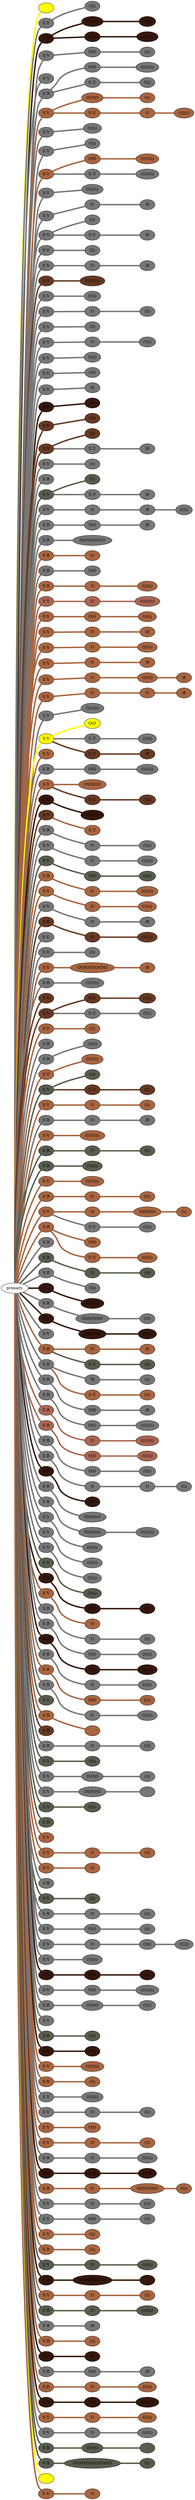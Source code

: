 graph {
 graph [rankdir=LR]
"primary" -- "K1" [penwidth=5,color=yellow]
"K1" [label=" ", style=filled, fillcolor=yellow]
"primary" -- "1" [penwidth=5,color="#777777"]
"1" [label="S V", style=filled, fillcolor="#777777"]
"1" -- "1:0" [penwidth=5,color="#777777"]
"1:0" [label="(\\\\\\)", style=filled, fillcolor="#777777"]
"primary" -- "2" [penwidth=5,color="#35170C"]
"2" [label="S V", style=filled, fillcolor="#35170C"]
"2" -- "2:0" [penwidth=5,color="#35170C"]
"2:0" [label="O\\O\\O", style=filled, fillcolor="#35170C"]
"2:0" -- "2:1" [penwidth=5,color="#35170C"]
"2:1" [label="(\\\\\\\\)", style=filled, fillcolor="#35170C"]
"2" -- "2s1" [penwidth=5,color="#35170C"]
"2s1" [label="S U", style=filled, fillcolor="#35170C"]
"2s1" -- "2s1:0" [penwidth=5,color="#35170C"]
"2s1:0" [label="(\\\\\\\\\\\\\\)", style=filled, fillcolor="#35170C"]
"primary" -- "3" [penwidth=5,color="#777777"]
"3" [label="S V", style=filled, fillcolor="#777777"]
"3" -- "3:0" [penwidth=5,color="#777777"]
"3:0" [label="O\\O", style=filled, fillcolor="#777777"]
"3:0" -- "3:1" [penwidth=5,color="#777777"]
"3:1" [label="(\\\\)", style=filled, fillcolor="#777777"]
"primary" -- "4" [penwidth=5,color="#777777"]
"4" [label="S V", style=filled, fillcolor="#777777"]
"primary" -- "5" [penwidth=5,color="#777777"]
"5" [label="S R", style=filled, fillcolor="#777777"]
"5" -- "5:0" [penwidth=5,color="#777777"]
"5:0" [label="O\\O", style=filled, fillcolor="#777777"]
"5:0" -- "5:1" [penwidth=5,color="#777777"]
"5:1" [label="(\\\\\\\\\\\\\\\\)", style=filled, fillcolor="#777777"]
"5" -- "5s1" [penwidth=5,color="#777777"]
"5s1" [label="S U", style=filled, fillcolor="#777777"]
"5s1" -- "5s1:0" [penwidth=5,color="#777777"]
"5s1:0" [label="(\\\\\\)", style=filled, fillcolor="#777777"]
"primary" -- "6" [penwidth=5,color="#A86540"]
"6" [label="S V", style=filled, fillcolor="#A86540"]
"6" -- "6:0" [penwidth=5,color="#A86540"]
"6:0" [label="O\\O\\O", style=filled, fillcolor="#A86540"]
"6:0" -- "6:1" [penwidth=5,color="#A86540"]
"6:1" [label="(\\\\)", style=filled, fillcolor="#A86540"]
"6" -- "6s1" [penwidth=5,color="#A86540"]
"6s1" [label="S U", style=filled, fillcolor="#A86540"]
"6s1" -- "6s1:0" [penwidth=5,color="#A86540"]
"6s1:0" [label="O", style=filled, fillcolor="#A86540"]
"6s1:0" -- "6s1:1" [penwidth=5,color="#A86540"]
"6s1:1" [label="(\\\\\\\\\\\\)", style=filled, fillcolor="#A86540"]
"primary" -- "7" [penwidth=5,color="#777777"]
"7" [label="S V", style=filled, fillcolor="#777777"]
"7" -- "7:0" [penwidth=5,color="#777777"]
"7:0" [label="(\\\\\\\\\\)", style=filled, fillcolor="#777777"]
"primary" -- "8" [penwidth=5,color="#777777"]
"8" [label="S V", style=filled, fillcolor="#777777"]
"8" -- "8:0" [penwidth=5,color="#777777"]
"8:0" [label="(\\\\\\)", style=filled, fillcolor="#777777"]
"primary" -- "9" [penwidth=5,color="#A86540"]
"9" [label="S V", style=filled, fillcolor="#A86540"]
"9" -- "9:0" [penwidth=5,color="#A86540"]
"9:0" [label="O\\O", style=filled, fillcolor="#A86540"]
"9:0" -- "9:1" [penwidth=5,color="#A86540"]
"9:1" [label="(\\\\\\\\\\\\\\\\)", style=filled, fillcolor="#A86540"]
"9" -- "9s1" [penwidth=5,color="#777777"]
"9s1" [label="S U", style=filled, fillcolor="#777777"]
"9s1" -- "9s1:0" [penwidth=5,color="#777777"]
"9s1:0" [label="(\\\\\\\\\\\\\\\\)", style=filled, fillcolor="#777777"]
"primary" -- "10" [penwidth=5,color="#777777"]
"10" [label="S V", style=filled, fillcolor="#777777"]
"10" -- "10:0" [penwidth=5,color="#777777"]
"10:0" [label="(\\\\\\\\\\\\\\)", style=filled, fillcolor="#777777"]
"primary" -- "11" [penwidth=5,color="#777777"]
"11" [label="S V", style=filled, fillcolor="#777777"]
"11" -- "11:0" [penwidth=5,color="#777777"]
"11:0" [label="O", style=filled, fillcolor="#777777"]
"11:0" -- "11:1" [penwidth=5,color="#777777"]
"11:1" [label="\\8", style=filled, fillcolor="#777777"]
"primary" -- "12" [penwidth=5,color="#777777"]
"12" [label="S V", style=filled, fillcolor="#777777"]
"12" -- "12:0" [penwidth=5,color="#777777"]
"12:0" [label="(\\\\)", style=filled, fillcolor="#777777"]
"12" -- "12s1" [penwidth=5,color="#777777"]
"12s1" [label="S U", style=filled, fillcolor="#777777"]
"12s1" -- "12s1:0" [penwidth=5,color="#777777"]
"12s1:0" [label="\\8", style=filled, fillcolor="#777777"]
"primary" -- "13" [penwidth=5,color="#777777"]
"13" [label="S V", style=filled, fillcolor="#777777"]
"13" -- "13:0" [penwidth=5,color="#777777"]
"13:0" [label="(\\\\)", style=filled, fillcolor="#777777"]
"primary" -- "14" [penwidth=5,color="#777777"]
"14" [label="S V", style=filled, fillcolor="#777777"]
"14" -- "14:0" [penwidth=5,color="#777777"]
"14:0" [label="O", style=filled, fillcolor="#777777"]
"14:0" -- "14:1" [penwidth=5,color="#777777"]
"14:1" [label="\\8", style=filled, fillcolor="#777777"]
"primary" -- "15" [penwidth=5,color="#673923"]
"15" [label="S V", style=filled, fillcolor="#673923"]
"15" -- "15:0" [penwidth=5,color="#673923"]
"15:0" [label="(\\\\\\\\\\\\\\\\\\)", style=filled, fillcolor="#673923"]
"primary" -- "16" [penwidth=5,color="#777777"]
"16" [label="S V", style=filled, fillcolor="#777777"]
"16" -- "16:0" [penwidth=5,color="#777777"]
"16:0" [label="(\\\\\\\\)", style=filled, fillcolor="#777777"]
"primary" -- "17" [penwidth=5,color="#777777"]
"17" [label="S V", style=filled, fillcolor="#777777"]
"17" -- "17:0" [penwidth=5,color="#777777"]
"17:0" [label="O", style=filled, fillcolor="#777777"]
"17:0" -- "17:1" [penwidth=5,color="#777777"]
"17:1" [label="(\\\\)", style=filled, fillcolor="#777777"]
"primary" -- "18" [penwidth=5,color="#777777"]
"18" [label="S V", style=filled, fillcolor="#777777"]
"18" -- "18:0" [penwidth=5,color="#777777"]
"18:0" [label="(\\\\)", style=filled, fillcolor="#777777"]
"primary" -- "19" [penwidth=5,color="#777777"]
"19" [label="S V", style=filled, fillcolor="#777777"]
"19" -- "19:0" [penwidth=5,color="#777777"]
"19:0" [label="O", style=filled, fillcolor="#777777"]
"19:0" -- "19:1" [penwidth=5,color="#777777"]
"19:1" [label="(\\\\\\\\)", style=filled, fillcolor="#777777"]
"primary" -- "20" [penwidth=5,color="#777777"]
"20" [label="S V", style=filled, fillcolor="#777777"]
"20" -- "20:0" [penwidth=5,color="#777777"]
"20:0" [label="(\\\\\\\\)", style=filled, fillcolor="#777777"]
"primary" -- "21" [penwidth=5,color="#777777"]
"21" [label="S V", style=filled, fillcolor="#777777"]
"21" -- "21:0" [penwidth=5,color="#777777"]
"21:0" [label="(\\\\\\)", style=filled, fillcolor="#777777"]
"primary" -- "22" [penwidth=5,color="#777777"]
"22" [label="S V", style=filled, fillcolor="#777777"]
"22" -- "22:0" [penwidth=5,color="#777777"]
"22:0" [label="/8", style=filled, fillcolor="#777777"]
"primary" -- "23" [penwidth=5,color="#35170C"]
"23" [label="S R", style=filled, fillcolor="#35170C"]
"23" -- "23:0" [penwidth=5,color="#35170C"]
"23:0" [label="O", style=filled, fillcolor="#35170C"]
"primary" -- "24" [penwidth=5,color="#673923"]
"24" [label="S V", style=filled, fillcolor="#673923"]
"24" -- "24:0" [penwidth=5,color="#673923"]
"24:0" [label="(\\\\\\)", style=filled, fillcolor="#673923"]
"primary" -- "25" [penwidth=5,color="#673923"]
"25" [label="S V", style=filled, fillcolor="#673923"]
"25" -- "25:0" [penwidth=5,color="#673923"]
"25:0" [label="(\\\\)", style=filled, fillcolor="#673923"]
"25" -- "25s1" [penwidth=5,color="#777777"]
"25s1" [label="S U", style=filled, fillcolor="#777777"]
"25s1" -- "25s1:0" [penwidth=5,color="#777777"]
"25s1:0" [label="\\8", style=filled, fillcolor="#777777"]
"primary" -- "26" [penwidth=5,color="#777777"]
"26" [label="S V", style=filled, fillcolor="#777777"]
"26" -- "26:0" [penwidth=5,color="#777777"]
"26:0" [label="(\\\\)", style=filled, fillcolor="#777777"]
"primary" -- "27" [penwidth=5,color="#777777"]
"27" [label="S R", style=filled, fillcolor="#777777"]
"primary" -- "28" [penwidth=5,color="#575E4E"]
"28" [label="S V", style=filled, fillcolor="#575E4E"]
"28" -- "28:0" [penwidth=5,color="#575E4E"]
"28:0" [label="(\\\\)", style=filled, fillcolor="#575E4E"]
"28" -- "28s1" [penwidth=5,color="#777777"]
"28s1" [label="S U", style=filled, fillcolor="#777777"]
"28s1" -- "28s1:0" [penwidth=5,color="#777777"]
"28s1:0" [label="\\8", style=filled, fillcolor="#777777"]
"primary" -- "29" [penwidth=5,color="#777777"]
"29" [label="S V", style=filled, fillcolor="#777777"]
"29" -- "29:0" [penwidth=5,color="#777777"]
"29:0" [label="O", style=filled, fillcolor="#777777"]
"29:0" -- "29:1" [penwidth=5,color="#777777"]
"29:1" [label="/8", style=filled, fillcolor="#777777"]
"29:1" -- "29:2" [penwidth=5,color="#777777"]
"29:2" [label="(\\\\\\\\)", style=filled, fillcolor="#777777"]
"primary" -- "30" [penwidth=5,color="#777777"]
"30" [label="S R", style=filled, fillcolor="#777777"]
"30" -- "30:0" [penwidth=5,color="#777777"]
"30:0" [label="O\\O", style=filled, fillcolor="#777777"]
"30:0" -- "30:1" [penwidth=5,color="#777777"]
"30:1" [label="/8", style=filled, fillcolor="#777777"]
"primary" -- "31" [penwidth=5,color="#777777"]
"31" [label="S R", style=filled, fillcolor="#777777"]
"31" -- "31:0" [penwidth=5,color="#777777"]
"31:0" [label="O\\O\\O\\O\\O\\O", style=filled, fillcolor="#777777"]
"primary" -- "32" [penwidth=5,color="#A86540"]
"32" [label="S R", style=filled, fillcolor="#A86540"]
"32" -- "32:0" [penwidth=5,color="#A86540"]
"32:0" [label="O", style=filled, fillcolor="#A86540"]
"primary" -- "33" [penwidth=5,color="#777777"]
"33" [label="S R", style=filled, fillcolor="#777777"]
"33" -- "33:0" [penwidth=5,color="#777777"]
"33:0" [label="O\\O", style=filled, fillcolor="#777777"]
"primary" -- "34" [penwidth=5,color="#A86540"]
"34" [label="S R", style=filled, fillcolor="#A86540"]
"34" -- "34:0" [penwidth=5,color="#A86540"]
"34:0" [label="O", style=filled, fillcolor="#A86540"]
"34:0" -- "34:1" [penwidth=5,color="#A86540"]
"34:1" [label="(\\\\\\\\\\\\)", style=filled, fillcolor="#A86540"]
"primary" -- "35" [penwidth=5,color="#AA6651"]
"35" [label="S V", style=filled, fillcolor="#AA6651"]
"35" -- "35:0" [penwidth=5,color="#AA6651"]
"35:0" [label="O", style=filled, fillcolor="#AA6651"]
"35:0" -- "35:1" [penwidth=5,color="#AA6651"]
"35:1" [label="(\\\\\\\\\\\\\\\\\\)", style=filled, fillcolor="#AA6651"]
"primary" -- "36" [penwidth=5,color="#A86540"]
"36" [label="S V", style=filled, fillcolor="#A86540"]
"36" -- "36:0" [penwidth=5,color="#A86540"]
"36:0" [label="O\\O", style=filled, fillcolor="#A86540"]
"36:0" -- "36:1" [penwidth=5,color="#A86540"]
"36:1" [label="(\\\\\\\\\\)", style=filled, fillcolor="#A86540"]
"primary" -- "37" [penwidth=5,color="#A86540"]
"37" [label="S V", style=filled, fillcolor="#A86540"]
"37" -- "37:0" [penwidth=5,color="#A86540"]
"37:0" [label="O", style=filled, fillcolor="#A86540"]
"37:0" -- "37:1" [penwidth=5,color="#A86540"]
"37:1" [label="\\8", style=filled, fillcolor="#A86540"]
"primary" -- "38" [penwidth=5,color="#A86540"]
"38" [label="S V", style=filled, fillcolor="#A86540"]
"38" -- "38:0" [penwidth=5,color="#A86540"]
"38:0" [label="O", style=filled, fillcolor="#A86540"]
"38:0" -- "38:1" [penwidth=5,color="#A86540"]
"38:1" [label="(\\\\\\\\\\\\)", style=filled, fillcolor="#A86540"]
"primary" -- "39" [penwidth=5,color="#A86540"]
"39" [label="S V", style=filled, fillcolor="#A86540"]
"39" -- "39:0" [penwidth=5,color="#A86540"]
"39:0" [label="O", style=filled, fillcolor="#A86540"]
"39:0" -- "39:1" [penwidth=5,color="#A86540"]
"39:1" [label="\\8", style=filled, fillcolor="#A86540"]
"primary" -- "40" [penwidth=5,color="#A86540"]
"40" [label="S V", style=filled, fillcolor="#A86540"]
"40" -- "40:0" [penwidth=5,color="#A86540"]
"40:0" [label="O", style=filled, fillcolor="#A86540"]
"40:0" -- "40:1" [penwidth=5,color="#A86540"]
"40:1" [label="(\\\\\\\\\\\\)", style=filled, fillcolor="#A86540"]
"40:1" -- "40:2" [penwidth=5,color="#A86540"]
"40:2" [label="\\8", style=filled, fillcolor="#A86540"]
"primary" -- "41" [penwidth=5,color="#A86540"]
"41" [label="S V", style=filled, fillcolor="#A86540"]
"41" -- "41:0" [penwidth=5,color="#A86540"]
"41:0" [label="O", style=filled, fillcolor="#A86540"]
"41:0" -- "41:1" [penwidth=5,color="#A86540"]
"41:1" [label="O", style=filled, fillcolor="#A86540"]
"41:1" -- "41:2" [penwidth=5,color="#A86540"]
"41:2" [label="\\8", style=filled, fillcolor="#A86540"]
"primary" -- "42" [penwidth=5,color="#777777"]
"42" [label="S V", style=filled, fillcolor="#777777"]
"42" -- "42:0" [penwidth=5,color="#777777"]
"42:0" [label="(\\\\\\\\\\\\\\\\)", style=filled, fillcolor="#777777"]
"primary" -- "43" [penwidth=5,color=yellow]
"43" [label="S V", style=filled, fillcolor=yellow]
"43" -- "43:0" [penwidth=5,color=yellow]
"43:0" [label="O\\O", style=filled, fillcolor=yellow]
"43" -- "43s1" [penwidth=5,color="#777777"]
"43s1" [label="S U", style=filled, fillcolor="#777777"]
"43s1" -- "43s1:0" [penwidth=5,color="#777777"]
"43s1:0" [label="(\\\\\\\\\\)", style=filled, fillcolor="#777777"]
"43" -- "43s2" [penwidth=5,color="#673923"]
"43s2" [label="S U", style=filled, fillcolor="#673923"]
"43s2" -- "43s2:0" [penwidth=5,color="#673923"]
"43s2:0" [label="/8", style=filled, fillcolor="#673923"]
"primary" -- "44" [penwidth=5,color="#A86540"]
"44" [label="S V", style=filled, fillcolor="#A86540"]
"primary" -- "45" [penwidth=5,color="#777777"]
"45" [label="S R", style=filled, fillcolor="#777777"]
"45" -- "45:0" [penwidth=5,color="#777777"]
"45:0" [label="O\\O", style=filled, fillcolor="#777777"]
"45:0" -- "45:1" [penwidth=5,color="#777777"]
"45:1" [label="(\\\\\\\\\\\\\\)", style=filled, fillcolor="#777777"]
"primary" -- "46" [penwidth=5,color="#A86540"]
"46" [label="S V", style=filled, fillcolor="#A86540"]
"46" -- "46:0" [penwidth=5,color="#A86540"]
"46:0" [label="O\\O\\O\\O", style=filled, fillcolor="#A86540"]
"46" -- "46s1" [penwidth=5,color="#673923"]
"46s1" [label="S U", style=filled, fillcolor="#673923"]
"46s1" -- "46s1:0" [penwidth=5,color="#673923"]
"46s1:0" [label="(\\\\\\\\)", style=filled, fillcolor="#673923"]
"primary" -- "47" [penwidth=5,color="#35170C"]
"47" [label="S V", style=filled, fillcolor="#35170C"]
"47" -- "47:0" [penwidth=5,color="#35170C"]
"47:0" [label="(\\\\\\\\\\\\\\\\)", style=filled, fillcolor="#35170C"]
"primary" -- "48" [penwidth=5,color="#673923"]
"48" [label="S V", style=filled, fillcolor="#673923"]
"48" -- "48s1" [penwidth=5,color="#A86540"]
"48s1" [label="S U", style=filled, fillcolor="#A86540"]
"primary" -- "49" [penwidth=5,color="#777777"]
"49" [label="S R", style=filled, fillcolor="#777777"]
"49" -- "49:0" [penwidth=5,color="#777777"]
"49:0" [label="O", style=filled, fillcolor="#777777"]
"49:0" -- "49:1" [penwidth=5,color="#777777"]
"49:1" [label="(\\\\\\\\)", style=filled, fillcolor="#777777"]
"primary" -- "50" [penwidth=5,color="#777777"]
"50" [label="S V", style=filled, fillcolor="#777777"]
"50" -- "50:0" [penwidth=5,color="#777777"]
"50:0" [label="O", style=filled, fillcolor="#777777"]
"50:0" -- "50:1" [penwidth=5,color="#777777"]
"50:1" [label="(\\\\\\\\\\\\)", style=filled, fillcolor="#777777"]
"primary" -- "51" [penwidth=5,color="#575E4E"]
"51" [label="S V", style=filled, fillcolor="#575E4E"]
"51" -- "51:0" [penwidth=5,color="#575E4E"]
"51:0" [label="O\\O", style=filled, fillcolor="#575E4E"]
"51:0" -- "51:1" [penwidth=5,color="#575E4E"]
"51:1" [label="(\\\\\\\\)", style=filled, fillcolor="#575E4E"]
"primary" -- "52" [penwidth=5,color="#A86540"]
"52" [label="S R", style=filled, fillcolor="#A86540"]
"52" -- "52:0" [penwidth=5,color="#A86540"]
"52:0" [label="O", style=filled, fillcolor="#A86540"]
"52:0" -- "52:1" [penwidth=5,color="#A86540"]
"52:1" [label="(\\\\\\\\\\\\\\)", style=filled, fillcolor="#A86540"]
"primary" -- "53" [penwidth=5,color="#A86540"]
"53" [label="S V", style=filled, fillcolor="#A86540"]
"53" -- "53:0" [penwidth=5,color="#A86540"]
"53:0" [label="O", style=filled, fillcolor="#A86540"]
"53:0" -- "53:1" [penwidth=5,color="#A86540"]
"53:1" [label="(\\\\\\\\\\)", style=filled, fillcolor="#A86540"]
"primary" -- "54" [penwidth=5,color="#777777"]
"54" [label="S V", style=filled, fillcolor="#777777"]
"54" -- "54:0" [penwidth=5,color="#777777"]
"54:0" [label="O", style=filled, fillcolor="#777777"]
"54:0" -- "54:1" [penwidth=5,color="#777777"]
"54:1" [label="/8", style=filled, fillcolor="#777777"]
"primary" -- "55" [penwidth=5,color="#673923"]
"55" [label="S R", style=filled, fillcolor="#673923"]
"55" -- "55:0" [penwidth=5,color="#673923"]
"55:0" [label="O", style=filled, fillcolor="#673923"]
"55:0" -- "55:1" [penwidth=5,color="#673923"]
"55:1" [label="(\\\\\\\\\\\\)", style=filled, fillcolor="#673923"]
"primary" -- "56" [penwidth=5,color="#777777"]
"56" [label="S U", style=filled, fillcolor="#777777"]
"primary" -- "57" [penwidth=5,color="#777777"]
"57" [label="S U", style=filled, fillcolor="#777777"]
"57" -- "57:0" [penwidth=5,color="#777777"]
"57:0" [label="(\\\\)", style=filled, fillcolor="#777777"]
"primary" -- "58" [penwidth=5,color="#A86540"]
"58" [label="S V", style=filled, fillcolor="#A86540"]
"58" -- "58:0" [penwidth=5,color="#A86540"]
"58:0" [label="O\\O\\O\\O\\O\\O\\O", style=filled, fillcolor="#A86540"]
"58:0" -- "58:1" [penwidth=5,color="#A86540"]
"58:1" [label="\\8", style=filled, fillcolor="#A86540"]
"primary" -- "59" [penwidth=5,color="#777777"]
"59" [label="S R", style=filled, fillcolor="#777777"]
"59" -- "59:0" [penwidth=5,color="#777777"]
"59:0" [label="(\\\\\\\\\\\\\\\\)", style=filled, fillcolor="#777777"]
"primary" -- "60" [penwidth=5,color="#673923"]
"60" [label="S V", style=filled, fillcolor="#673923"]
"primary" -- "61" [penwidth=5,color="#673923"]
"61" [label="S V", style=filled, fillcolor="#673923"]
"61" -- "61:0" [penwidth=5,color="#673923"]
"61:0" [label="O\\O", style=filled, fillcolor="#673923"]
"61:0" -- "61:1" [penwidth=5,color="#673923"]
"61:1" [label="(\\\\\\\\)", style=filled, fillcolor="#673923"]
"61" -- "61s1" [penwidth=5,color="#777777"]
"61s1" [label="S U", style=filled, fillcolor="#777777"]
"61s1" -- "61s1:0" [penwidth=5,color="#777777"]
"61s1:0" [label="(\\\\\\\\)", style=filled, fillcolor="#777777"]
"primary" -- "62" [penwidth=5,color="#A86540"]
"62" [label="S V", style=filled, fillcolor="#A86540"]
"62" -- "62:0" [penwidth=5,color="#A86540"]
"62:0" [label="(\\\\)", style=filled, fillcolor="#A86540"]
"primary" -- "63" [penwidth=5,color="#777777"]
"63" [label="S R", style=filled, fillcolor="#777777"]
"primary" -- "64" [penwidth=5,color="#777777"]
"64" [label="S R", style=filled, fillcolor="#777777"]
"64" -- "64:0" [penwidth=5,color="#777777"]
"64:0" [label="(\\\\\\\\\\)", style=filled, fillcolor="#777777"]
"primary" -- "65" [penwidth=5,color="#A86540"]
"65" [label="S V", style=filled, fillcolor="#A86540"]
"65" -- "65:0" [penwidth=5,color="#A86540"]
"65:0" [label="(\\\\\\\\\\\\\\)", style=filled, fillcolor="#A86540"]
"primary" -- "66" [penwidth=5,color="#575E4E"]
"66" [label="S V", style=filled, fillcolor="#575E4E"]
"66" -- "66:0" [penwidth=5,color="#575E4E"]
"66:0" [label="(\\\\\\)", style=filled, fillcolor="#575E4E"]
"66" -- "66s1" [penwidth=5,color="#673923"]
"66s1" [label="S U", style=filled, fillcolor="#673923"]
"66s1" -- "66s1:0" [penwidth=5,color="#673923"]
"66s1:0" [label="(\\\\)", style=filled, fillcolor="#673923"]
"primary" -- "67" [penwidth=5,color="#A86540"]
"67" [label="S V", style=filled, fillcolor="#A86540"]
"67" -- "67:0" [penwidth=5,color="#A86540"]
"67:0" [label="O", style=filled, fillcolor="#A86540"]
"67:0" -- "67:1" [penwidth=5,color="#A86540"]
"67:1" [label="(\\\\)", style=filled, fillcolor="#A86540"]
"primary" -- "68" [penwidth=5,color="#777777"]
"68" [label="S R", style=filled, fillcolor="#777777"]
"68" -- "68:0" [penwidth=5,color="#777777"]
"68:0" [label="O", style=filled, fillcolor="#777777"]
"68:0" -- "68:1" [penwidth=5,color="#777777"]
"68:1" [label="/8", style=filled, fillcolor="#777777"]
"primary" -- "69" [penwidth=5,color="#A86540"]
"69" [label="S V", style=filled, fillcolor="#A86540"]
"69" -- "69:0" [penwidth=5,color="#A86540"]
"69:0" [label="(\\\\\\\\\\\\\\\\\\)", style=filled, fillcolor="#A86540"]
"primary" -- "70" [penwidth=5,color="#575E4E"]
"70" [label="S R", style=filled, fillcolor="#575E4E"]
"70" -- "70:0" [penwidth=5,color="#575E4E"]
"70:0" [label="O", style=filled, fillcolor="#575E4E"]
"70:0" -- "70:1" [penwidth=5,color="#575E4E"]
"70:1" [label="(\\\\)", style=filled, fillcolor="#575E4E"]
"primary" -- "71" [penwidth=5,color="#575E4E"]
"71" [label="S R", style=filled, fillcolor="#575E4E"]
"71" -- "71:0" [penwidth=5,color="#575E4E"]
"71:0" [label="(\\\\\\\\\\\\)", style=filled, fillcolor="#575E4E"]
"primary" -- "72" [penwidth=5,color="#A86540"]
"72" [label="S V", style=filled, fillcolor="#A86540"]
"72" -- "72:0" [penwidth=5,color="#A86540"]
"72:0" [label="(\\\\\\\\\\\\\\\\)", style=filled, fillcolor="#A86540"]
"primary" -- "73" [penwidth=5,color="#A86540"]
"73" [label="S R", style=filled, fillcolor="#A86540"]
"73" -- "73:0" [penwidth=5,color="#A86540"]
"73:0" [label="O", style=filled, fillcolor="#A86540"]
"73:0" -- "73:1" [penwidth=5,color="#A86540"]
"73:1" [label="(\\\\\\)", style=filled, fillcolor="#A86540"]
"primary" -- "74" [penwidth=5,color="#A86540"]
"74" [label="S V", style=filled, fillcolor="#A86540"]
"74" -- "74:0" [penwidth=5,color="#A86540"]
"74:0" [label="O", style=filled, fillcolor="#A86540"]
"74:0" -- "74:1" [penwidth=5,color="#A86540"]
"74:1" [label="O\\O\\O\\O", style=filled, fillcolor="#A86540"]
"74:1" -- "74:2" [penwidth=5,color="#A86540"]
"74:2" [label="(\\\\)", style=filled, fillcolor="#A86540"]
"74" -- "74s1" [penwidth=5,color="#777777"]
"74s1" [label="S U", style=filled, fillcolor="#777777"]
"74s1" -- "74s1:0" [penwidth=5,color="#777777"]
"74s1:0" [label="(\\\\\\\\)", style=filled, fillcolor="#777777"]
"primary" -- "75" [penwidth=5,color="#A86540"]
"75" [label="S R", style=filled, fillcolor="#A86540"]
"75" -- "75:0" [penwidth=5,color="#A86540"]
"75:0" [label="O\\O", style=filled, fillcolor="#A86540"]
"75" -- "75s1" [penwidth=5,color="#A86540"]
"75s1" [label="S U", style=filled, fillcolor="#A86540"]
"75s1" -- "75s1:0" [penwidth=5,color="#A86540"]
"75s1:0" [label="(\\\\\\\\\\\\)", style=filled, fillcolor="#A86540"]
"primary" -- "76" [penwidth=5,color="#777777"]
"76" [label="S R", style=filled, fillcolor="#777777"]
"primary" -- "77" [penwidth=5,color="#575E4E"]
"77" [label="S R", style=filled, fillcolor="#575E4E"]
"77" -- "77:0" [penwidth=5,color="#575E4E"]
"77:0" [label="O", style=filled, fillcolor="#575E4E"]
"77:0" -- "77:1" [penwidth=5,color="#575E4E"]
"77:1" [label="(\\\\)", style=filled, fillcolor="#575E4E"]
"primary" -- "78" [penwidth=5,color="#777777"]
"78" [label="S R", style=filled, fillcolor="#777777"]
"78" -- "78:0" [penwidth=5,color="#777777"]
"78:0" [label="(\\\\\\)", style=filled, fillcolor="#777777"]
"primary" -- "79" [penwidth=5,color="#35170C"]
"79" [label="S V", style=filled, fillcolor="#35170C"]
"79" -- "79:0" [penwidth=5,color="#35170C"]
"79:0" [label="(\\\\\\\\\\\\\\\\)", style=filled, fillcolor="#35170C"]
"primary" -- "80" [penwidth=5,color="#777777"]
"80" [label="S R", style=filled, fillcolor="#777777"]
"80" -- "80:0" [penwidth=5,color="#777777"]
"80:0" [label="O\\O\\O\\O\\O", style=filled, fillcolor="#777777"]
"80:0" -- "80:1" [penwidth=5,color="#777777"]
"80:1" [label="(\\\\\\)", style=filled, fillcolor="#777777"]
"primary" -- "81" [penwidth=5,color="#35170C"]
"81" [label="S V", style=filled, fillcolor="#35170C"]
"81" -- "81:0" [penwidth=5,color="#35170C"]
"81:0" [label="O\\O\\O\\O", style=filled, fillcolor="#35170C"]
"81:0" -- "81:1" [penwidth=5,color="#35170C"]
"81:1" [label="(\\\\\\\\\\)", style=filled, fillcolor="#35170C"]
"primary" -- "82" [penwidth=5,color="#777777"]
"82" [label="S V", style=filled, fillcolor="#777777"]
"primary" -- "83" [penwidth=5,color="#A86540"]
"83" [label="S R", style=filled, fillcolor="#A86540"]
"83" -- "83:0" [penwidth=5,color="#A86540"]
"83:0" [label="O", style=filled, fillcolor="#A86540"]
"83:0" -- "83:1" [penwidth=5,color="#A86540"]
"83:1" [label="/8", style=filled, fillcolor="#A86540"]
"83" -- "83s1" [penwidth=5,color="#575E4E"]
"83s1" [label="S U", style=filled, fillcolor="#575E4E"]
"83s1" -- "83s1:0" [penwidth=5,color="#575E4E"]
"83s1:0" [label="(\\\\)", style=filled, fillcolor="#575E4E"]
"primary" -- "84" [penwidth=5,color="#777777"]
"84" [label="S R", style=filled, fillcolor="#777777"]
"84" -- "84:0" [penwidth=5,color="#777777"]
"84:0" [label="?8", style=filled, fillcolor="#777777"]
"84:0" -- "84:1" [penwidth=5,color="#777777"]
"84:1" [label="(\\\\)", style=filled, fillcolor="#777777"]
"84" -- "84s1" [penwidth=5,color="#A86540"]
"84s1" [label="S U", style=filled, fillcolor="#A86540"]
"84s1" -- "84s1:0" [penwidth=5,color="#A86540"]
"84s1:0" [label="(\\\\)", style=filled, fillcolor="#A86540"]
"primary" -- "85" [penwidth=5,color="#777777"]
"85" [label="S R", style=filled, fillcolor="#777777"]
"85" -- "85:0" [penwidth=5,color="#777777"]
"85:0" [label="O\\O", style=filled, fillcolor="#777777"]
"85:0" -- "85:1" [penwidth=5,color="#777777"]
"85:1" [label="/8", style=filled, fillcolor="#777777"]
"primary" -- "86" [penwidth=5,color="#777777"]
"86" [label="S R", style=filled, fillcolor="#777777"]
"86" -- "86:0" [penwidth=5,color="#777777"]
"86:0" [label="O\\O", style=filled, fillcolor="#777777"]
"86:0" -- "86:1" [penwidth=5,color="#777777"]
"86:1" [label="(\\\\\\\\\\\\\\\\)", style=filled, fillcolor="#777777"]
"primary" -- "87" [penwidth=5,color="#AA6651"]
"87" [label="S R", style=filled, fillcolor="#AA6651"]
"87" -- "87:0" [penwidth=5,color="#AA6651"]
"87:0" [label="O", style=filled, fillcolor="#AA6651"]
"87:0" -- "87:1" [penwidth=5,color="#AA6651"]
"87:1" [label="(\\\\\\\\\\\\\\\\)", style=filled, fillcolor="#AA6651"]
"primary" -- "88" [penwidth=5,color="#AA6651"]
"88" [label="S R", style=filled, fillcolor="#AA6651"]
"88" -- "88:0" [penwidth=5,color="#AA6651"]
"88:0" [label="O\\O", style=filled, fillcolor="#AA6651"]
"88:0" -- "88:1" [penwidth=5,color="#AA6651"]
"88:1" [label="(\\\\\\\\\\\\)", style=filled, fillcolor="#AA6651"]
"primary" -- "89" [penwidth=5,color="#777777"]
"89" [label="S R", style=filled, fillcolor="#777777"]
"89" -- "89:0" [penwidth=5,color="#777777"]
"89:0" [label="O\\O", style=filled, fillcolor="#777777"]
"89:0" -- "89:1" [penwidth=5,color="#777777"]
"89:1" [label="(\\\\\\\\)", style=filled, fillcolor="#777777"]
"primary" -- "90" [penwidth=5,color="#777777"]
"90" [label="S R", style=filled, fillcolor="#777777"]
"90" -- "90:0" [penwidth=5,color="#777777"]
"90:0" [label="O", style=filled, fillcolor="#777777"]
"90:0" -- "90:1" [penwidth=5,color="#777777"]
"90:1" [label="O", style=filled, fillcolor="#777777"]
"90:1" -- "90:2" [penwidth=5,color="#777777"]
"90:2" [label="(\\\\)", style=filled, fillcolor="#777777"]
"primary" -- "91" [penwidth=5,color="#35170C"]
"91" [label="S V", style=filled, fillcolor="#35170C"]
"91" -- "91:0" [penwidth=5,color="#35170C"]
"91:0" [label="(\\\\)", style=filled, fillcolor="#35170C"]
"primary" -- "92" [penwidth=5,color="#777777"]
"92" [label="S R", style=filled, fillcolor="#777777"]
"92" -- "92:0" [penwidth=5,color="#777777"]
"92:0" [label="O\\O\\O\\O", style=filled, fillcolor="#777777"]
"primary" -- "93" [penwidth=5,color="#777777"]
"93" [label="S R", style=filled, fillcolor="#777777"]
"93" -- "93:0" [penwidth=5,color="#777777"]
"93:0" [label="O\\O\\O\\O", style=filled, fillcolor="#777777"]
"93:0" -- "93:1" [penwidth=5,color="#777777"]
"93:1" [label="(\\\\\\\\\\\\\\\\)", style=filled, fillcolor="#777777"]
"primary" -- "94" [penwidth=5,color="#777777"]
"94" [label="S V", style=filled, fillcolor="#777777"]
"94" -- "94:0" [penwidth=5,color="#777777"]
"94:0" [label="(\\\\\\\\\\\\)", style=filled, fillcolor="#777777"]
"primary" -- "95" [penwidth=5,color="#777777"]
"95" [label="S V", style=filled, fillcolor="#777777"]
"95" -- "95:0" [penwidth=5,color="#777777"]
"95:0" [label="(\\\\\\\\\\\\)", style=filled, fillcolor="#777777"]
"primary" -- "96" [penwidth=5,color="#777777"]
"96" [label="S V", style=filled, fillcolor="#777777"]
"96" -- "96:0" [penwidth=5,color="#777777"]
"96:0" [label="(\\\\\\\\\\)", style=filled, fillcolor="#777777"]
"primary" -- "97" [penwidth=5,color="#575E4E"]
"97" [label="S V", style=filled, fillcolor="#575E4E"]
"97" -- "97:0" [penwidth=5,color="#575E4E"]
"97:0" [label="(\\\\\\\\\\)", style=filled, fillcolor="#575E4E"]
"primary" -- "98" [penwidth=5,color="#35170C"]
"98" [label="S R", style=filled, fillcolor="#35170C"]
"98" -- "98:0" [penwidth=5,color="#35170C"]
"98:0" [label="O\\O", style=filled, fillcolor="#35170C"]
"98:0" -- "98:1" [penwidth=5,color="#35170C"]
"98:1" [label="(\\\\)", style=filled, fillcolor="#35170C"]
"primary" -- "99" [penwidth=5,color="#A86540"]
"99" [label="S V", style=filled, fillcolor="#A86540"]
"99" -- "99:0" [penwidth=5,color="#A86540"]
"99:0" [label="O", style=filled, fillcolor="#A86540"]
"primary" -- "100" [penwidth=5,color="#777777"]
"100" [label="S R", style=filled, fillcolor="#777777"]
"100" -- "100:0" [penwidth=5,color="#777777"]
"100:0" [label="O", style=filled, fillcolor="#777777"]
"100:0" -- "100:1" [penwidth=5,color="#777777"]
"100:1" [label="(\\\\)", style=filled, fillcolor="#777777"]
"primary" -- "101" [penwidth=5,color="#777777"]
"101" [label="S R", style=filled, fillcolor="#777777"]
"101" -- "101:0" [penwidth=5,color="#777777"]
"101:0" [label="O\\O", style=filled, fillcolor="#777777"]
"101:0" -- "101:1" [penwidth=5,color="#777777"]
"101:1" [label="(\\\\\\\\\\)", style=filled, fillcolor="#777777"]
"primary" -- "102" [penwidth=5,color="#35170C"]
"102" [label="S V", style=filled, fillcolor="#35170C"]
"102" -- "102:0" [penwidth=5,color="#35170C"]
"102:0" [label="O", style=filled, fillcolor="#35170C"]
"102:0" -- "102:1" [penwidth=5,color="#35170C"]
"102:1" [label="(\\\\\\\\\\\\)", style=filled, fillcolor="#35170C"]
"primary" -- "103" [penwidth=5,color="#777777"]
"103" [label="S R", style=filled, fillcolor="#777777"]
"103" -- "103:0" [penwidth=5,color="#777777"]
"103:0" [label="O", style=filled, fillcolor="#777777"]
"103:0" -- "103:1" [penwidth=5,color="#777777"]
"103:1" [label="(\\\\\\\\\\)", style=filled, fillcolor="#777777"]
"primary" -- "104" [penwidth=5,color="#A86540"]
"104" [label="S R", style=filled, fillcolor="#A86540"]
"104" -- "104:0" [penwidth=5,color="#A86540"]
"104:0" [label="O\\O", style=filled, fillcolor="#A86540"]
"104:0" -- "104:1" [penwidth=5,color="#A86540"]
"104:1" [label="(\\\\\\)", style=filled, fillcolor="#A86540"]
"primary" -- "105" [penwidth=5,color="#777777"]
"105" [label="S R", style=filled, fillcolor="#777777"]
"105" -- "105:0" [penwidth=5,color="#777777"]
"105:0" [label="O", style=filled, fillcolor="#777777"]
"105:0" -- "105:1" [penwidth=5,color="#777777"]
"105:1" [label="(\\\\\\\\\\\\)", style=filled, fillcolor="#777777"]
"primary" -- "106" [penwidth=5,color="#575E4E"]
"106" [label="S V", style=filled, fillcolor="#575E4E"]
"primary" -- "107" [penwidth=5,color="#A86540"]
"107" [label="S R", style=filled, fillcolor="#A86540"]
"107" -- "107:0" [penwidth=5,color="#A86540"]
"107:0" [label="", style=filled, fillcolor="#A86540"]
"primary" -- "108" [penwidth=5,color="#673923"]
"108" [label="S R", style=filled, fillcolor="#673923"]
"primary" -- "109" [penwidth=5,color="#777777"]
"109" [label="S R", style=filled, fillcolor="#777777"]
"109" -- "109:0" [penwidth=5,color="#777777"]
"109:0" [label="O", style=filled, fillcolor="#777777"]
"109:0" -- "109:1" [penwidth=5,color="#777777"]
"109:1" [label="(\\\\\\)", style=filled, fillcolor="#777777"]
"primary" -- "110" [penwidth=5,color="#575E4E"]
"110" [label="S V", style=filled, fillcolor="#575E4E"]
"110" -- "110:0" [penwidth=5,color="#575E4E"]
"110:0" [label="(\\\\\\)", style=filled, fillcolor="#575E4E"]
"primary" -- "111" [penwidth=5,color="#777777"]
"111" [label="S V", style=filled, fillcolor="#777777"]
"111" -- "111:0" [penwidth=5,color="#777777"]
"111:0" [label="O\\O\\O", style=filled, fillcolor="#777777"]
"111:0" -- "111:1" [penwidth=5,color="#777777"]
"111:1" [label="(\\\\)", style=filled, fillcolor="#777777"]
"primary" -- "112" [penwidth=5,color="#777777"]
"112" [label="S V", style=filled, fillcolor="#777777"]
"112" -- "112:0" [penwidth=5,color="#777777"]
"112:0" [label="O\\O\\O\\O", style=filled, fillcolor="#777777"]
"112:0" -- "112:1" [penwidth=5,color="#777777"]
"112:1" [label="", style=filled, fillcolor="#777777"]
"primary" -- "113" [penwidth=5,color="#575E4E"]
"113" [label="S V", style=filled, fillcolor="#575E4E"]
"113" -- "113:0" [penwidth=5,color="#575E4E"]
"113:0" [label="(\\\\\\\\)", style=filled, fillcolor="#575E4E"]
"primary" -- "114" [penwidth=5,color="#575E4E"]
"114" [label="S R", style=filled, fillcolor="#575E4E"]
"primary" -- "115" [penwidth=5,color="#A86540"]
"115" [label="S V", style=filled, fillcolor="#A86540"]
"primary" -- "116" [penwidth=5,color="#A86540"]
"116" [label="S V", style=filled, fillcolor="#A86540"]
"116" -- "116:0" [penwidth=5,color="#A86540"]
"116:0" [label="O", style=filled, fillcolor="#A86540"]
"116:0" -- "116:1" [penwidth=5,color="#A86540"]
"116:1" [label="(\\\\)", style=filled, fillcolor="#A86540"]
"primary" -- "117" [penwidth=5,color="#A86540"]
"117" [label="S V", style=filled, fillcolor="#A86540"]
"117" -- "117:0" [penwidth=5,color="#A86540"]
"117:0" [label="O", style=filled, fillcolor="#A86540"]
"primary" -- "118" [penwidth=5,color="#777777"]
"118" [label="S R", style=filled, fillcolor="#777777"]
"primary" -- "119" [penwidth=5,color="#575E4E"]
"119" [label="S V", style=filled, fillcolor="#575E4E"]
"119" -- "119:0" [penwidth=5,color="#575E4E"]
"119:0" [label="(//)", style=filled, fillcolor="#575E4E"]
"primary" -- "120" [penwidth=5,color="#777777"]
"120" [label="S R", style=filled, fillcolor="#777777"]
"120" -- "120:0" [penwidth=5,color="#777777"]
"120:0" [label="O", style=filled, fillcolor="#777777"]
"120:0" -- "120:1" [penwidth=5,color="#777777"]
"120:1" [label="(\\\\)", style=filled, fillcolor="#777777"]
"primary" -- "121" [penwidth=5,color="#777777"]
"121" [label="S V", style=filled, fillcolor="#777777"]
"121" -- "121:0" [penwidth=5,color="#777777"]
"121:0" [label="O\\O", style=filled, fillcolor="#777777"]
"121:0" -- "121:1" [penwidth=5,color="#777777"]
"121:1" [label="(\\\\)", style=filled, fillcolor="#777777"]
"primary" -- "122" [penwidth=5,color="#777777"]
"122" [label="S V", style=filled, fillcolor="#777777"]
"122" -- "122:0" [penwidth=5,color="#777777"]
"122:0" [label="O", style=filled, fillcolor="#777777"]
"122:0" -- "122:1" [penwidth=5,color="#777777"]
"122:1" [label="O\\O", style=filled, fillcolor="#777777"]
"122:1" -- "122:2" [penwidth=5,color="#777777"]
"122:2" [label="(\\\\\\\\\\)", style=filled, fillcolor="#777777"]
"primary" -- "123" [penwidth=5,color="#777777"]
"123" [label="S V", style=filled, fillcolor="#777777"]
"123" -- "123:0" [penwidth=5,color="#777777"]
"123:0" [label="(\\\\\\\\\\\\)", style=filled, fillcolor="#777777"]
"primary" -- "124" [penwidth=5,color="#35170C"]
"124" [label="S V", style=filled, fillcolor="#35170C"]
"124" -- "124:0" [penwidth=5,color="#35170C"]
"124:0" [label="O\\O", style=filled, fillcolor="#35170C"]
"124:0" -- "124:1" [penwidth=5,color="#35170C"]
"124:1" [label="(\\\\)", style=filled, fillcolor="#35170C"]
"primary" -- "125" [penwidth=5,color="#777777"]
"125" [label="S V", style=filled, fillcolor="#777777"]
"125" -- "125:0" [penwidth=5,color="#777777"]
"125:0" [label="O\\O", style=filled, fillcolor="#777777"]
"125:0" -- "125:1" [penwidth=5,color="#777777"]
"125:1" [label="(\\\\\\\\\\\\\\\\)", style=filled, fillcolor="#777777"]
"primary" -- "126" [penwidth=5,color="#777777"]
"126" [label="S R", style=filled, fillcolor="#777777"]
"126" -- "126:0" [penwidth=5,color="#777777"]
"126:0" [label="O\\O\\O", style=filled, fillcolor="#777777"]
"126:0" -- "126:1" [penwidth=5,color="#777777"]
"126:1" [label="(\\\\\\\\)", style=filled, fillcolor="#777777"]
"primary" -- "127" [penwidth=5,color="#777777"]
"127" [label="S V", style=filled, fillcolor="#777777"]
"primary" -- "128" [penwidth=5,color="#575E4E"]
"128" [label="S R", style=filled, fillcolor="#575E4E"]
"128" -- "128:0" [penwidth=5,color="#575E4E"]
"128:0" [label="(\\\\\\)", style=filled, fillcolor="#575E4E"]
"primary" -- "129" [penwidth=5,color="#35170C"]
"129" [label="S R", style=filled, fillcolor="#35170C"]
"129" -- "129:0" [penwidth=5,color="#35170C"]
"129:0" [label="(\\\\\\)", style=filled, fillcolor="#35170C"]
"primary" -- "130" [penwidth=5,color="#A86540"]
"130" [label="S V", style=filled, fillcolor="#A86540"]
"130" -- "130:0" [penwidth=5,color="#A86540"]
"130:0" [label="(\\\\\\\\\\\\\\\\)", style=filled, fillcolor="#A86540"]
"primary" -- "131" [penwidth=5,color="#A86540"]
"131" [label="S R", style=filled, fillcolor="#A86540"]
"131" -- "131:0" [penwidth=5,color="#A86540"]
"131:0" [label="(\\\\)", style=filled, fillcolor="#A86540"]
"primary" -- "132" [penwidth=5,color="#777777"]
"132" [label="S V", style=filled, fillcolor="#777777"]
"132" -- "132:0" [penwidth=5,color="#777777"]
"132:0" [label="(\\\\\\\\\\\\\\)", style=filled, fillcolor="#777777"]
"primary" -- "133" [penwidth=5,color="#777777"]
"133" [label="S V", style=filled, fillcolor="#777777"]
"133" -- "133:0" [penwidth=5,color="#777777"]
"133:0" [label="O", style=filled, fillcolor="#777777"]
"133:0" -- "133:1" [penwidth=5,color="#777777"]
"133:1" [label="(\\\\)", style=filled, fillcolor="#777777"]
"primary" -- "134" [penwidth=5,color="#A86540"]
"134" [label="S V", style=filled, fillcolor="#A86540"]
"134" -- "134:0" [penwidth=5,color="#A86540"]
"134:0" [label="O\\O", style=filled, fillcolor="#A86540"]
"primary" -- "135" [penwidth=5,color="#A86540"]
"135" [label="S V", style=filled, fillcolor="#A86540"]
"135" -- "135:0" [penwidth=5,color="#A86540"]
"135:0" [label="O", style=filled, fillcolor="#A86540"]
"135:0" -- "135:1" [penwidth=5,color="#A86540"]
"135:1" [label="(\\\\)", style=filled, fillcolor="#A86540"]
"primary" -- "136" [penwidth=5,color="#777777"]
"136" [label="S R", style=filled, fillcolor="#777777"]
"136" -- "136:0" [penwidth=5,color="#777777"]
"136:0" [label="O", style=filled, fillcolor="#777777"]
"136:0" -- "136:1" [penwidth=5,color="#777777"]
"136:1" [label="(\\\\\\\\\\\\)", style=filled, fillcolor="#777777"]
"primary" -- "137" [penwidth=5,color="#35170C"]
"137" [label="S R", style=filled, fillcolor="#35170C"]
"137" -- "137:0" [penwidth=5,color="#35170C"]
"137:0" [label="O\\O", style=filled, fillcolor="#35170C"]
"137:0" -- "137:1" [penwidth=5,color="#35170C"]
"137:1" [label="(\\\\\\\\\\)", style=filled, fillcolor="#35170C"]
"primary" -- "138" [penwidth=5,color="#A86540"]
"138" [label="S R", style=filled, fillcolor="#A86540"]
"138" -- "138:0" [penwidth=5,color="#A86540"]
"138:0" [label="O", style=filled, fillcolor="#A86540"]
"138:0" -- "138:1" [penwidth=5,color="#A86540"]
"138:1" [label="O\\O\\O\\O\\O", style=filled, fillcolor="#A86540"]
"138:1" -- "138:2" [penwidth=5,color="#A86540"]
"138:2" [label="(\\\\\\)", style=filled, fillcolor="#A86540"]
"primary" -- "139" [penwidth=5,color="#777777"]
"139" [label="S V", style=filled, fillcolor="#777777"]
"139" -- "139:0" [penwidth=5,color="#777777"]
"139:0" [label="O", style=filled, fillcolor="#777777"]
"139:0" -- "139:1" [penwidth=5,color="#777777"]
"139:1" [label="(\\\\\\)", style=filled, fillcolor="#777777"]
"primary" -- "140" [penwidth=5,color="#777777"]
"140" [label="S V", style=filled, fillcolor="#777777"]
"140" -- "140:0" [penwidth=5,color="#777777"]
"140:0" [label="O\\O", style=filled, fillcolor="#777777"]
"140:0" -- "140:1" [penwidth=5,color="#777777"]
"140:1" [label="(\\\\)", style=filled, fillcolor="#777777"]
"primary" -- "141" [penwidth=5,color="#A86540"]
"141" [label="S V", style=filled, fillcolor="#A86540"]
"141" -- "141:0" [penwidth=5,color="#A86540"]
"141:0" [label="(\\\\)", style=filled, fillcolor="#A86540"]
"primary" -- "142" [penwidth=5,color="#A86540"]
"142" [label="S R", style=filled, fillcolor="#A86540"]
"142" -- "142:0" [penwidth=5,color="#A86540"]
"142:0" [label="(\\\\)", style=filled, fillcolor="#A86540"]
"primary" -- "143" [penwidth=5,color="#575E4E"]
"143" [label="S V", style=filled, fillcolor="#575E4E"]
"143" -- "143:0" [penwidth=5,color="#575E4E"]
"143:0" [label="O", style=filled, fillcolor="#575E4E"]
"143:0" -- "143:1" [penwidth=5,color="#575E4E"]
"143:1" [label="(\\\\\\\\\\\\)", style=filled, fillcolor="#575E4E"]
"primary" -- "144" [penwidth=5,color="#35170C"]
"144" [label="S V", style=filled, fillcolor="#35170C"]
"144" -- "144:0" [penwidth=5,color="#35170C"]
"144:0" [label="O\\O\\O\\O\\O\\O", style=filled, fillcolor="#35170C"]
"144:0" -- "144:1" [penwidth=5,color="#35170C"]
"144:1" [label="", style=filled, fillcolor="#35170C"]
"primary" -- "145" [penwidth=5,color="#A86540"]
"145" [label="S V", style=filled, fillcolor="#A86540"]
"145" -- "145:0" [penwidth=5,color="#A86540"]
"145:0" [label="O", style=filled, fillcolor="#A86540"]
"145:0" -- "145:1" [penwidth=5,color="#A86540"]
"145:1" [label="(\\\\)", style=filled, fillcolor="#A86540"]
"primary" -- "146" [penwidth=5,color="#575E4E"]
"146" [label="S R", style=filled, fillcolor="#575E4E"]
"146" -- "146:0" [penwidth=5,color="#575E4E"]
"146:0" [label="O", style=filled, fillcolor="#575E4E"]
"146:0" -- "146:1" [penwidth=5,color="#575E4E"]
"146:1" [label="(\\\\\\\\\\\\\\)", style=filled, fillcolor="#575E4E"]
"primary" -- "147" [penwidth=5,color="#777777"]
"147" [label="S R", style=filled, fillcolor="#777777"]
"147" -- "147:0" [penwidth=5,color="#777777"]
"147:0" [label="/8", style=filled, fillcolor="#777777"]
"primary" -- "148" [penwidth=5,color="#A86540"]
"148" [label="S R", style=filled, fillcolor="#A86540"]
"148" -- "148:0" [penwidth=5,color="#A86540"]
"148:0" [label="(\\\\)", style=filled, fillcolor="#A86540"]
"primary" -- "149" [penwidth=5,color="#35170C"]
"149" [label="S R", style=filled, fillcolor="#35170C"]
"149" -- "149:0" [penwidth=5,color="#35170C"]
"149:0" [label="O", style=filled, fillcolor="#35170C"]
"primary" -- "150" [penwidth=5,color="#777777"]
"150" [label="S R", style=filled, fillcolor="#777777"]
"150" -- "150:0" [penwidth=5,color="#777777"]
"150:0" [label="O\\O", style=filled, fillcolor="#777777"]
"150:0" -- "150:1" [penwidth=5,color="#777777"]
"150:1" [label="/8", style=filled, fillcolor="#777777"]
"primary" -- "151" [penwidth=5,color="#A86540"]
"151" [label="S R", style=filled, fillcolor="#A86540"]
"151" -- "151:0" [penwidth=5,color="#A86540"]
"151:0" [label="O", style=filled, fillcolor="#A86540"]
"151:0" -- "151:1" [penwidth=5,color="#A86540"]
"151:1" [label="(\\\\\\\\\\)", style=filled, fillcolor="#A86540"]
"primary" -- "152" [penwidth=5,color="#35170C"]
"152" [label="S R", style=filled, fillcolor="#35170C"]
"152" -- "152:0" [penwidth=5,color="#35170C"]
"152:0" [label="O\\O", style=filled, fillcolor="#35170C"]
"152:0" -- "152:1" [penwidth=5,color="#35170C"]
"152:1" [label="(\\\\\\\\\\\\\\\\)", style=filled, fillcolor="#35170C"]
"primary" -- "153" [penwidth=5,color="#A86540"]
"153" [label="S V", style=filled, fillcolor="#A86540"]
"153" -- "153:0" [penwidth=5,color="#A86540"]
"153:0" [label="O", style=filled, fillcolor="#A86540"]
"153:0" -- "153:1" [penwidth=5,color="#A86540"]
"153:1" [label="(\\\\\\\\\\)", style=filled, fillcolor="#A86540"]
"primary" -- "154" [penwidth=5,color="#777777"]
"154" [label="S V", style=filled, fillcolor="#777777"]
"154" -- "154:0" [penwidth=5,color="#777777"]
"154:0" [label="O", style=filled, fillcolor="#777777"]
"154:0" -- "154:1" [penwidth=5,color="#777777"]
"154:1" [label="(\\\\\\\\\\\\)", style=filled, fillcolor="#777777"]
"primary" -- "155" [penwidth=5,color="#575E4E"]
"155" [label="S R", style=filled, fillcolor="#575E4E"]
"155" -- "155:0" [penwidth=5,color="#575E4E"]
"155:0" [label="O\\O\\O", style=filled, fillcolor="#575E4E"]
"155:0" -- "155:1" [penwidth=5,color="#575E4E"]
"155:1" [label="", style=filled, fillcolor="#575E4E"]
"primary" -- "156" [penwidth=5,color="#575E4E"]
"156" [label="S R", style=filled, fillcolor="#575E4E"]
"156" -- "156:0" [penwidth=5,color="#575E4E"]
"156:0" [label="O\\O\\O\\O\\O\\O\\O\\O\\O", style=filled, fillcolor="#575E4E"]
"156:0" -- "156:1" [penwidth=5,color="#575E4E"]
"156:1" [label="(\\\\)", style=filled, fillcolor="#575E4E"]
"primary" -- "K2" [penwidth=5,color=yellow]
"K2" [label=" ", style=filled, fillcolor=yellow]
"primary" -- "157" [penwidth=5,color="#A86540"]
"157" [label="S U", style=filled, fillcolor="#A86540"]
"157" -- "157:0" [penwidth=5,color="#A86540"]
"157:0" [label="O", style=filled, fillcolor="#A86540"]
}
